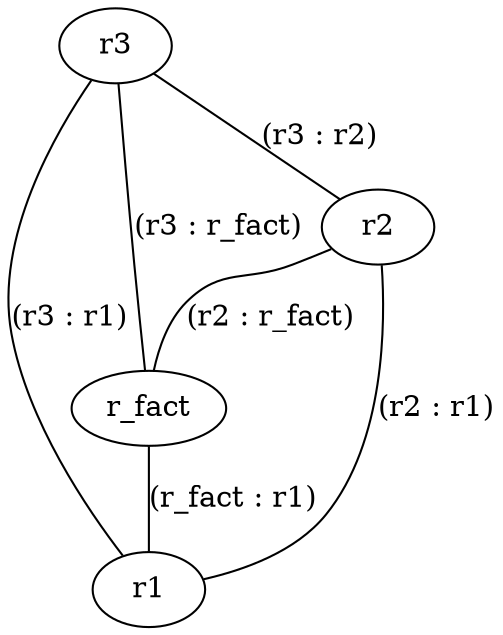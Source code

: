 graph G {
  1 [ label="r_fact" ];
  2 [ label="r1" ];
  3 [ label="r2" ];
  4 [ label="r3" ];
  1 -- 2 [ label="(r_fact : r1)" ];
  3 -- 2 [ label="(r2 : r1)" ];
  3 -- 1 [ label="(r2 : r_fact)" ];
  4 -- 3 [ label="(r3 : r2)" ];
  4 -- 2 [ label="(r3 : r1)" ];
  4 -- 1 [ label="(r3 : r_fact)" ];
}
